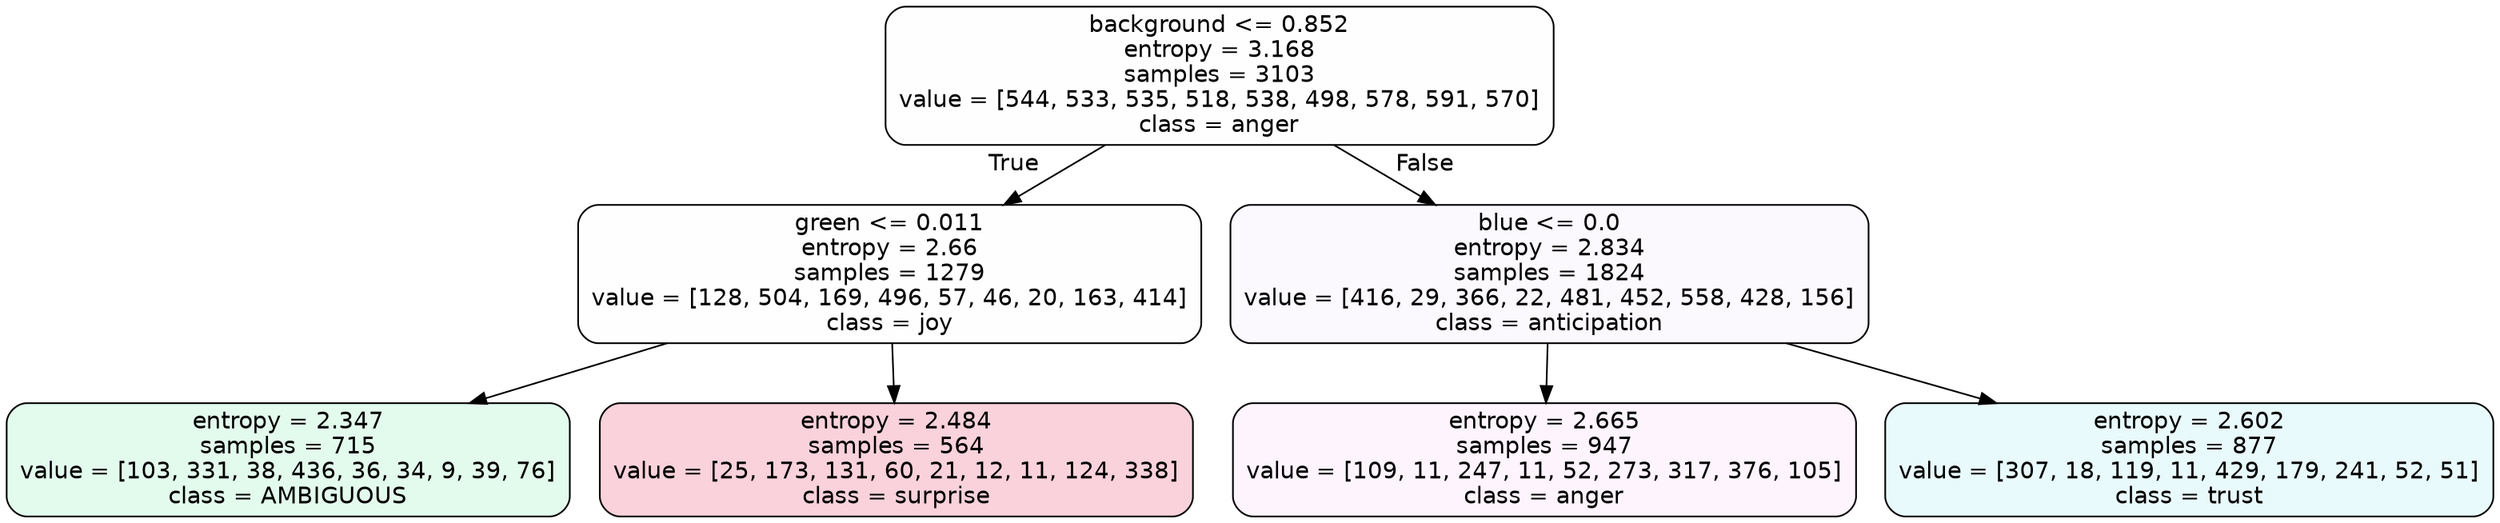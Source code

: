 digraph Tree {
node [shape=box, style="filled, rounded", color="black", fontname=helvetica] ;
edge [fontname=helvetica] ;
0 [label="background <= 0.852\nentropy = 3.168\nsamples = 3103\nvalue = [544, 533, 535, 518, 538, 498, 578, 591, 570]\nclass = anger", fillcolor="#e539d701"] ;
1 [label="green <= 0.011\nentropy = 2.66\nsamples = 1279\nvalue = [128, 504, 169, 496, 57, 46, 20, 163, 414]\nclass = joy", fillcolor="#d7e53901"] ;
0 -> 1 [labeldistance=2.5, labelangle=45, headlabel="True"] ;
2 [label="entropy = 2.347\nsamples = 715\nvalue = [103, 331, 38, 436, 36, 34, 9, 39, 76]\nclass = AMBIGUOUS", fillcolor="#39e58123"] ;
1 -> 2 ;
3 [label="entropy = 2.484\nsamples = 564\nvalue = [25, 173, 131, 60, 21, 12, 11, 124, 338]\nclass = surprise", fillcolor="#e539643a"] ;
1 -> 3 ;
4 [label="blue <= 0.0\nentropy = 2.834\nsamples = 1824\nvalue = [416, 29, 366, 22, 481, 452, 558, 428, 156]\nclass = anticipation", fillcolor="#8139e508"] ;
0 -> 4 [labeldistance=2.5, labelangle=-45, headlabel="False"] ;
5 [label="entropy = 2.665\nsamples = 947\nvalue = [109, 11, 247, 11, 52, 273, 317, 376, 105]\nclass = anger", fillcolor="#e539d70d"] ;
4 -> 5 ;
6 [label="entropy = 2.602\nsamples = 877\nvalue = [307, 18, 119, 11, 429, 179, 241, 52, 51]\nclass = trust", fillcolor="#39d7e51c"] ;
4 -> 6 ;
}